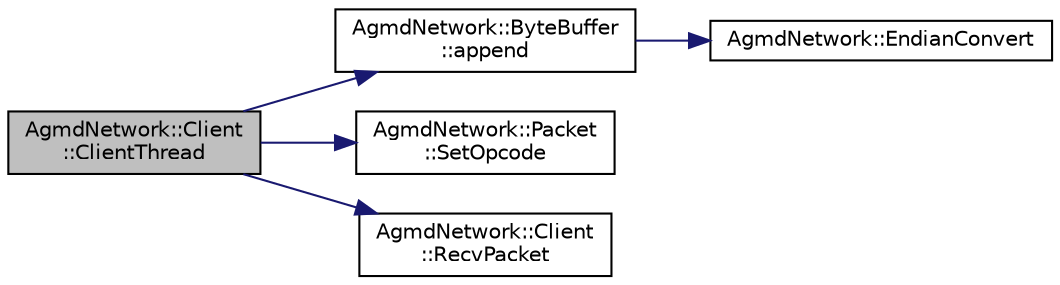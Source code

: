 digraph "AgmdNetwork::Client::ClientThread"
{
  edge [fontname="Helvetica",fontsize="10",labelfontname="Helvetica",labelfontsize="10"];
  node [fontname="Helvetica",fontsize="10",shape=record];
  rankdir="LR";
  Node1 [label="AgmdNetwork::Client\l::ClientThread",height=0.2,width=0.4,color="black", fillcolor="grey75", style="filled" fontcolor="black"];
  Node1 -> Node2 [color="midnightblue",fontsize="10",style="solid",fontname="Helvetica"];
  Node2 [label="AgmdNetwork::ByteBuffer\l::append",height=0.2,width=0.4,color="black", fillcolor="white", style="filled",URL="$class_agmd_network_1_1_byte_buffer.html#ad1f64e19c6c0b4039c7b356393cec1dc"];
  Node2 -> Node3 [color="midnightblue",fontsize="10",style="solid",fontname="Helvetica"];
  Node3 [label="AgmdNetwork::EndianConvert",height=0.2,width=0.4,color="black", fillcolor="white", style="filled",URL="$namespace_agmd_network.html#a99165d18c9ba6f33bea3804804884645"];
  Node1 -> Node4 [color="midnightblue",fontsize="10",style="solid",fontname="Helvetica"];
  Node4 [label="AgmdNetwork::Packet\l::SetOpcode",height=0.2,width=0.4,color="black", fillcolor="white", style="filled",URL="$class_agmd_network_1_1_packet.html#a0717ff71886722e606b4c9feef5c0d6d"];
  Node1 -> Node5 [color="midnightblue",fontsize="10",style="solid",fontname="Helvetica"];
  Node5 [label="AgmdNetwork::Client\l::RecvPacket",height=0.2,width=0.4,color="black", fillcolor="white", style="filled",URL="$class_agmd_network_1_1_client.html#ae4ccb5b2635151a85c7075f6de619d07"];
}
